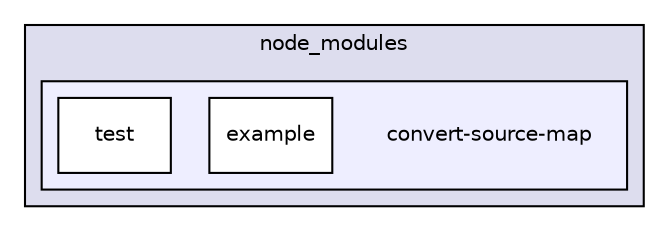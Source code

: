 digraph "gulp-src/node_modules/gulp-sourcemaps/node_modules/convert-source-map" {
  compound=true
  node [ fontsize="10", fontname="Helvetica"];
  edge [ labelfontsize="10", labelfontname="Helvetica"];
  subgraph clusterdir_2bbc6d33c0388a624016d692d8ef47a9 {
    graph [ bgcolor="#ddddee", pencolor="black", label="node_modules" fontname="Helvetica", fontsize="10", URL="dir_2bbc6d33c0388a624016d692d8ef47a9.html"]
  subgraph clusterdir_b3942eeed19fa16601ae9f674e404dce {
    graph [ bgcolor="#eeeeff", pencolor="black", label="" URL="dir_b3942eeed19fa16601ae9f674e404dce.html"];
    dir_b3942eeed19fa16601ae9f674e404dce [shape=plaintext label="convert-source-map"];
    dir_a30824ab0168dff282af1aab68ef08b4 [shape=box label="example" color="black" fillcolor="white" style="filled" URL="dir_a30824ab0168dff282af1aab68ef08b4.html"];
    dir_6185db490763985b6c2e1fd2c0360ee8 [shape=box label="test" color="black" fillcolor="white" style="filled" URL="dir_6185db490763985b6c2e1fd2c0360ee8.html"];
  }
  }
}
